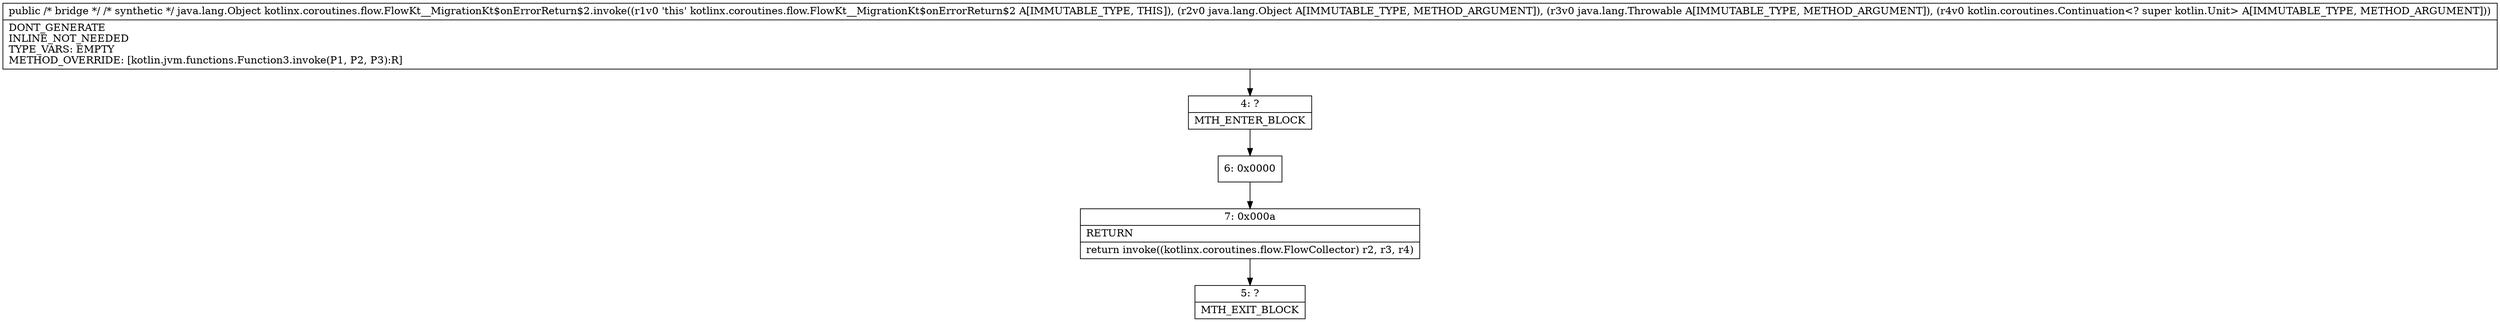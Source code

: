 digraph "CFG forkotlinx.coroutines.flow.FlowKt__MigrationKt$onErrorReturn$2.invoke(Ljava\/lang\/Object;Ljava\/lang\/Object;Ljava\/lang\/Object;)Ljava\/lang\/Object;" {
Node_4 [shape=record,label="{4\:\ ?|MTH_ENTER_BLOCK\l}"];
Node_6 [shape=record,label="{6\:\ 0x0000}"];
Node_7 [shape=record,label="{7\:\ 0x000a|RETURN\l|return invoke((kotlinx.coroutines.flow.FlowCollector) r2, r3, r4)\l}"];
Node_5 [shape=record,label="{5\:\ ?|MTH_EXIT_BLOCK\l}"];
MethodNode[shape=record,label="{public \/* bridge *\/ \/* synthetic *\/ java.lang.Object kotlinx.coroutines.flow.FlowKt__MigrationKt$onErrorReturn$2.invoke((r1v0 'this' kotlinx.coroutines.flow.FlowKt__MigrationKt$onErrorReturn$2 A[IMMUTABLE_TYPE, THIS]), (r2v0 java.lang.Object A[IMMUTABLE_TYPE, METHOD_ARGUMENT]), (r3v0 java.lang.Throwable A[IMMUTABLE_TYPE, METHOD_ARGUMENT]), (r4v0 kotlin.coroutines.Continuation\<? super kotlin.Unit\> A[IMMUTABLE_TYPE, METHOD_ARGUMENT]))  | DONT_GENERATE\lINLINE_NOT_NEEDED\lTYPE_VARS: EMPTY\lMETHOD_OVERRIDE: [kotlin.jvm.functions.Function3.invoke(P1, P2, P3):R]\l}"];
MethodNode -> Node_4;Node_4 -> Node_6;
Node_6 -> Node_7;
Node_7 -> Node_5;
}

